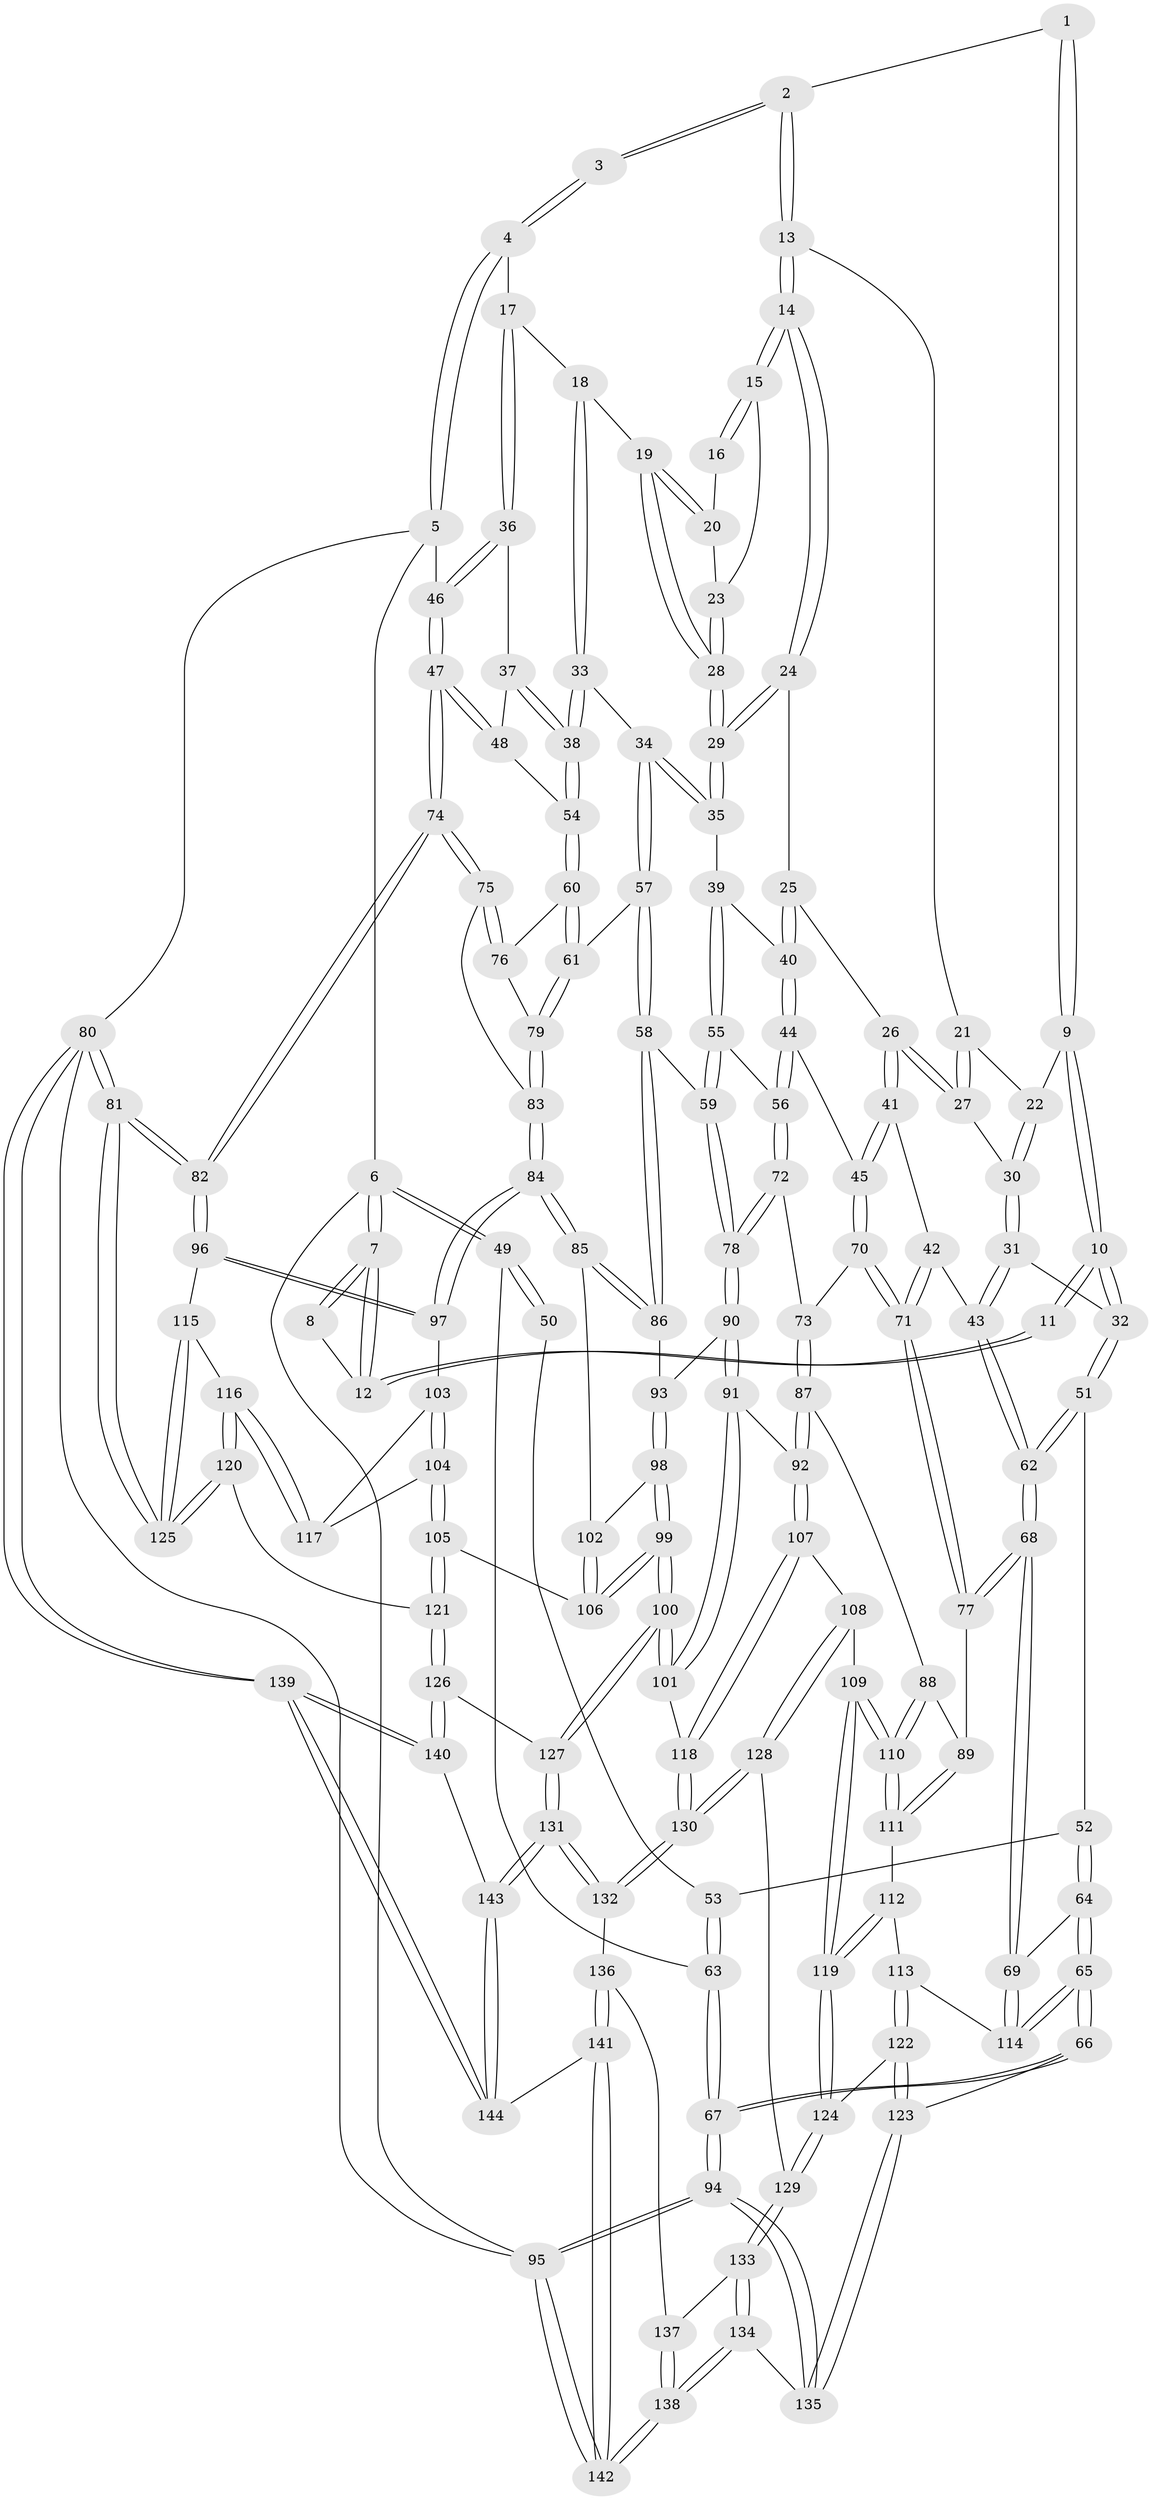 // Generated by graph-tools (version 1.1) at 2025/51/03/09/25 03:51:00]
// undirected, 144 vertices, 357 edges
graph export_dot {
graph [start="1"]
  node [color=gray90,style=filled];
  1 [pos="+0.3816817184936607+0"];
  2 [pos="+0.45227049642325157+0"];
  3 [pos="+0.995730424729037+0"];
  4 [pos="+1+0"];
  5 [pos="+1+0"];
  6 [pos="+0+0"];
  7 [pos="+0+0"];
  8 [pos="+0.2275172672512273+0"];
  9 [pos="+0.23911970397883728+0.09801202671547825"];
  10 [pos="+0.13342407470384746+0.16660319504539786"];
  11 [pos="+0.13106965028012732+0.1658184291876805"];
  12 [pos="+0.12279320020658042+0.14158517062156764"];
  13 [pos="+0.4797517032280192+0"];
  14 [pos="+0.4864833917092857+0"];
  15 [pos="+0.5910344734506092+0.03244657480838493"];
  16 [pos="+0.7734258326632275+0"];
  17 [pos="+0.8115352714841055+0.1430448093346738"];
  18 [pos="+0.8053505297954574+0.14431416008311573"];
  19 [pos="+0.7761340139648871+0.12322090108983975"];
  20 [pos="+0.7406366555998891+0.06387041597012152"];
  21 [pos="+0.34331204716459124+0.11733927195021197"];
  22 [pos="+0.26998500869916925+0.11500183353198072"];
  23 [pos="+0.6446363841661351+0.0805377771684586"];
  24 [pos="+0.4823065851219734+0.10778883658436693"];
  25 [pos="+0.4775293221516467+0.13519947532609772"];
  26 [pos="+0.39769221405685123+0.18846569123267934"];
  27 [pos="+0.3476366446726318+0.17819032206890537"];
  28 [pos="+0.6586905364117327+0.16783247141885513"];
  29 [pos="+0.6549014230012636+0.1912105369686151"];
  30 [pos="+0.3213790920514245+0.19007483789007387"];
  31 [pos="+0.2547549493079436+0.27509222462765903"];
  32 [pos="+0.17785880712176877+0.22200826924158057"];
  33 [pos="+0.7547200412306427+0.24452896184265147"];
  34 [pos="+0.6979180055380655+0.25183376392504525"];
  35 [pos="+0.656503316862312+0.23457492210605063"];
  36 [pos="+0.9039932890568945+0.20090689645972984"];
  37 [pos="+0.9023767600373596+0.2131256960457834"];
  38 [pos="+0.8285633385415091+0.29515742669711764"];
  39 [pos="+0.6263449004503682+0.25007278725363846"];
  40 [pos="+0.5070860316904067+0.202765219740089"];
  41 [pos="+0.3928370247990419+0.3375316276711199"];
  42 [pos="+0.3775950920737319+0.33726865257177735"];
  43 [pos="+0.28708422917205506+0.3342392796868346"];
  44 [pos="+0.4471073644369126+0.34054529653825344"];
  45 [pos="+0.3949314482441184+0.3383685064305351"];
  46 [pos="+1+0"];
  47 [pos="+1+0.36684741043684393"];
  48 [pos="+0.9628981291791359+0.2864918518335012"];
  49 [pos="+0+0.20030633524276026"];
  50 [pos="+0.08015420605501491+0.19020299041353497"];
  51 [pos="+0.10961127698923454+0.36613567740401787"];
  52 [pos="+0.052671957473632014+0.3673049785033461"];
  53 [pos="+0.039975610196740986+0.35768124791705164"];
  54 [pos="+0.8463774498760577+0.3581115141388634"];
  55 [pos="+0.5795317546617298+0.34025301379494044"];
  56 [pos="+0.49988951365036055+0.3721307127069669"];
  57 [pos="+0.7208362716934105+0.4430741840185633"];
  58 [pos="+0.7131977398484228+0.4483645819544146"];
  59 [pos="+0.7102959760963707+0.44785310082896157"];
  60 [pos="+0.8454913813489842+0.37644748502985204"];
  61 [pos="+0.7830351442408743+0.4301143562457531"];
  62 [pos="+0.22606179483148983+0.4373210915865572"];
  63 [pos="+0+0.3562203676608266"];
  64 [pos="+0.053916942804084905+0.39133770278106744"];
  65 [pos="+0+0.6559020175996437"];
  66 [pos="+0+0.6780234457701289"];
  67 [pos="+0+0.7118999704591907"];
  68 [pos="+0.21710209058977237+0.5536910216283139"];
  69 [pos="+0.1921503975717807+0.5656458305380323"];
  70 [pos="+0.3880567248122456+0.4882447335471568"];
  71 [pos="+0.3307989530370514+0.5187376217499137"];
  72 [pos="+0.5155391737131728+0.46153379892684654"];
  73 [pos="+0.45061256836104396+0.505484045936205"];
  74 [pos="+1+0.4672254601156483"];
  75 [pos="+1+0.45522926521451523"];
  76 [pos="+0.9687198408826571+0.43063796449364755"];
  77 [pos="+0.24832297863399172+0.5652242488434597"];
  78 [pos="+0.5557603891302911+0.49301648833807765"];
  79 [pos="+0.852359675946056+0.5226848944468281"];
  80 [pos="+1+1"];
  81 [pos="+1+1"];
  82 [pos="+1+0.5960212798625526"];
  83 [pos="+0.8591750275805037+0.547846020712115"];
  84 [pos="+0.8549964199629931+0.6050196463058305"];
  85 [pos="+0.8217621409839052+0.606785792834588"];
  86 [pos="+0.71283812250505+0.47782235653658345"];
  87 [pos="+0.4449088287158379+0.616674858101495"];
  88 [pos="+0.4189550845666465+0.6224364226105613"];
  89 [pos="+0.25942282002968486+0.5749503624169856"];
  90 [pos="+0.5639445625137568+0.5754090373580781"];
  91 [pos="+0.5302454013360384+0.6353148026616064"];
  92 [pos="+0.5041932629441919+0.638171037423034"];
  93 [pos="+0.6837388304139994+0.578406184369201"];
  94 [pos="+0+1"];
  95 [pos="+0+1"];
  96 [pos="+1+0.6375817822209618"];
  97 [pos="+0.8810371334773109+0.6274763012110447"];
  98 [pos="+0.6957025561332244+0.6106754823383523"];
  99 [pos="+0.6574433941735647+0.7446594874772954"];
  100 [pos="+0.6548699372204002+0.7465163678439305"];
  101 [pos="+0.6369691031050784+0.7426872730652706"];
  102 [pos="+0.8008198208884842+0.6163385537786105"];
  103 [pos="+0.869966942884679+0.6627610988918073"];
  104 [pos="+0.8493500380088723+0.719054695442974"];
  105 [pos="+0.8213599203553154+0.7582308952833848"];
  106 [pos="+0.7485904267712544+0.7366775250286142"];
  107 [pos="+0.4675092294958055+0.7401256874937591"];
  108 [pos="+0.42403999799693415+0.7696561858621633"];
  109 [pos="+0.39011582127395866+0.7567691678772261"];
  110 [pos="+0.38536038104321985+0.7439130481654054"];
  111 [pos="+0.29848238771476177+0.6861553644512741"];
  112 [pos="+0.2816488593833469+0.7345327154549988"];
  113 [pos="+0.23160696368800254+0.7635314880152311"];
  114 [pos="+0.12470444240844804+0.6075318907452855"];
  115 [pos="+1+0.7055911253662112"];
  116 [pos="+0.960202664849283+0.7501327632535134"];
  117 [pos="+0.9285803773756721+0.7386159823463675"];
  118 [pos="+0.5623585072810379+0.7805069937247854"];
  119 [pos="+0.32757109874074275+0.8106776496342829"];
  120 [pos="+0.8882846859295839+0.8722241807227261"];
  121 [pos="+0.8775551643878057+0.8711037002523383"];
  122 [pos="+0.22466784109599044+0.8215296680832677"];
  123 [pos="+0.19304351859297952+0.843247678133544"];
  124 [pos="+0.3184816816223557+0.8287347027418599"];
  125 [pos="+0.9720619361751596+0.9220491555958926"];
  126 [pos="+0.8284444381049543+0.9008017767174548"];
  127 [pos="+0.6756486952343397+0.862313194620635"];
  128 [pos="+0.4502132751452864+0.8252167293428027"];
  129 [pos="+0.3253056448852191+0.8460355343525076"];
  130 [pos="+0.481756836158365+0.8789352603326832"];
  131 [pos="+0.6195833787228847+0.9533487844014494"];
  132 [pos="+0.4814959737321265+0.8843531435158306"];
  133 [pos="+0.33561895303528066+0.8802463907302581"];
  134 [pos="+0.2640705668311012+0.9660088138374869"];
  135 [pos="+0.1916009487015572+0.8663587712724216"];
  136 [pos="+0.45296303804393806+0.9085267296654732"];
  137 [pos="+0.41060684911049083+0.9093906496737033"];
  138 [pos="+0.25915788923394656+1"];
  139 [pos="+0.7952477106218165+1"];
  140 [pos="+0.8152214626917265+0.9382441472679595"];
  141 [pos="+0.44893797856239515+1"];
  142 [pos="+0.228566749626922+1"];
  143 [pos="+0.6287317183843643+1"];
  144 [pos="+0.6201151882332423+1"];
  1 -- 2;
  1 -- 9;
  1 -- 9;
  2 -- 3;
  2 -- 3;
  2 -- 13;
  2 -- 13;
  3 -- 4;
  3 -- 4;
  4 -- 5;
  4 -- 5;
  4 -- 17;
  5 -- 6;
  5 -- 46;
  5 -- 80;
  6 -- 7;
  6 -- 7;
  6 -- 49;
  6 -- 49;
  6 -- 95;
  7 -- 8;
  7 -- 8;
  7 -- 12;
  7 -- 12;
  8 -- 12;
  9 -- 10;
  9 -- 10;
  9 -- 22;
  10 -- 11;
  10 -- 11;
  10 -- 32;
  10 -- 32;
  11 -- 12;
  11 -- 12;
  13 -- 14;
  13 -- 14;
  13 -- 21;
  14 -- 15;
  14 -- 15;
  14 -- 24;
  14 -- 24;
  15 -- 16;
  15 -- 16;
  15 -- 23;
  16 -- 20;
  17 -- 18;
  17 -- 36;
  17 -- 36;
  18 -- 19;
  18 -- 33;
  18 -- 33;
  19 -- 20;
  19 -- 20;
  19 -- 28;
  19 -- 28;
  20 -- 23;
  21 -- 22;
  21 -- 27;
  21 -- 27;
  22 -- 30;
  22 -- 30;
  23 -- 28;
  23 -- 28;
  24 -- 25;
  24 -- 29;
  24 -- 29;
  25 -- 26;
  25 -- 40;
  25 -- 40;
  26 -- 27;
  26 -- 27;
  26 -- 41;
  26 -- 41;
  27 -- 30;
  28 -- 29;
  28 -- 29;
  29 -- 35;
  29 -- 35;
  30 -- 31;
  30 -- 31;
  31 -- 32;
  31 -- 43;
  31 -- 43;
  32 -- 51;
  32 -- 51;
  33 -- 34;
  33 -- 38;
  33 -- 38;
  34 -- 35;
  34 -- 35;
  34 -- 57;
  34 -- 57;
  35 -- 39;
  36 -- 37;
  36 -- 46;
  36 -- 46;
  37 -- 38;
  37 -- 38;
  37 -- 48;
  38 -- 54;
  38 -- 54;
  39 -- 40;
  39 -- 55;
  39 -- 55;
  40 -- 44;
  40 -- 44;
  41 -- 42;
  41 -- 45;
  41 -- 45;
  42 -- 43;
  42 -- 71;
  42 -- 71;
  43 -- 62;
  43 -- 62;
  44 -- 45;
  44 -- 56;
  44 -- 56;
  45 -- 70;
  45 -- 70;
  46 -- 47;
  46 -- 47;
  47 -- 48;
  47 -- 48;
  47 -- 74;
  47 -- 74;
  48 -- 54;
  49 -- 50;
  49 -- 50;
  49 -- 63;
  50 -- 53;
  51 -- 52;
  51 -- 62;
  51 -- 62;
  52 -- 53;
  52 -- 64;
  52 -- 64;
  53 -- 63;
  53 -- 63;
  54 -- 60;
  54 -- 60;
  55 -- 56;
  55 -- 59;
  55 -- 59;
  56 -- 72;
  56 -- 72;
  57 -- 58;
  57 -- 58;
  57 -- 61;
  58 -- 59;
  58 -- 86;
  58 -- 86;
  59 -- 78;
  59 -- 78;
  60 -- 61;
  60 -- 61;
  60 -- 76;
  61 -- 79;
  61 -- 79;
  62 -- 68;
  62 -- 68;
  63 -- 67;
  63 -- 67;
  64 -- 65;
  64 -- 65;
  64 -- 69;
  65 -- 66;
  65 -- 66;
  65 -- 114;
  65 -- 114;
  66 -- 67;
  66 -- 67;
  66 -- 123;
  67 -- 94;
  67 -- 94;
  68 -- 69;
  68 -- 69;
  68 -- 77;
  68 -- 77;
  69 -- 114;
  69 -- 114;
  70 -- 71;
  70 -- 71;
  70 -- 73;
  71 -- 77;
  71 -- 77;
  72 -- 73;
  72 -- 78;
  72 -- 78;
  73 -- 87;
  73 -- 87;
  74 -- 75;
  74 -- 75;
  74 -- 82;
  74 -- 82;
  75 -- 76;
  75 -- 76;
  75 -- 83;
  76 -- 79;
  77 -- 89;
  78 -- 90;
  78 -- 90;
  79 -- 83;
  79 -- 83;
  80 -- 81;
  80 -- 81;
  80 -- 139;
  80 -- 139;
  80 -- 95;
  81 -- 82;
  81 -- 82;
  81 -- 125;
  81 -- 125;
  82 -- 96;
  82 -- 96;
  83 -- 84;
  83 -- 84;
  84 -- 85;
  84 -- 85;
  84 -- 97;
  84 -- 97;
  85 -- 86;
  85 -- 86;
  85 -- 102;
  86 -- 93;
  87 -- 88;
  87 -- 92;
  87 -- 92;
  88 -- 89;
  88 -- 110;
  88 -- 110;
  89 -- 111;
  89 -- 111;
  90 -- 91;
  90 -- 91;
  90 -- 93;
  91 -- 92;
  91 -- 101;
  91 -- 101;
  92 -- 107;
  92 -- 107;
  93 -- 98;
  93 -- 98;
  94 -- 95;
  94 -- 95;
  94 -- 135;
  94 -- 135;
  95 -- 142;
  95 -- 142;
  96 -- 97;
  96 -- 97;
  96 -- 115;
  97 -- 103;
  98 -- 99;
  98 -- 99;
  98 -- 102;
  99 -- 100;
  99 -- 100;
  99 -- 106;
  99 -- 106;
  100 -- 101;
  100 -- 101;
  100 -- 127;
  100 -- 127;
  101 -- 118;
  102 -- 106;
  102 -- 106;
  103 -- 104;
  103 -- 104;
  103 -- 117;
  104 -- 105;
  104 -- 105;
  104 -- 117;
  105 -- 106;
  105 -- 121;
  105 -- 121;
  107 -- 108;
  107 -- 118;
  107 -- 118;
  108 -- 109;
  108 -- 128;
  108 -- 128;
  109 -- 110;
  109 -- 110;
  109 -- 119;
  109 -- 119;
  110 -- 111;
  110 -- 111;
  111 -- 112;
  112 -- 113;
  112 -- 119;
  112 -- 119;
  113 -- 114;
  113 -- 122;
  113 -- 122;
  115 -- 116;
  115 -- 125;
  115 -- 125;
  116 -- 117;
  116 -- 117;
  116 -- 120;
  116 -- 120;
  118 -- 130;
  118 -- 130;
  119 -- 124;
  119 -- 124;
  120 -- 121;
  120 -- 125;
  120 -- 125;
  121 -- 126;
  121 -- 126;
  122 -- 123;
  122 -- 123;
  122 -- 124;
  123 -- 135;
  123 -- 135;
  124 -- 129;
  124 -- 129;
  126 -- 127;
  126 -- 140;
  126 -- 140;
  127 -- 131;
  127 -- 131;
  128 -- 129;
  128 -- 130;
  128 -- 130;
  129 -- 133;
  129 -- 133;
  130 -- 132;
  130 -- 132;
  131 -- 132;
  131 -- 132;
  131 -- 143;
  131 -- 143;
  132 -- 136;
  133 -- 134;
  133 -- 134;
  133 -- 137;
  134 -- 135;
  134 -- 138;
  134 -- 138;
  136 -- 137;
  136 -- 141;
  136 -- 141;
  137 -- 138;
  137 -- 138;
  138 -- 142;
  138 -- 142;
  139 -- 140;
  139 -- 140;
  139 -- 144;
  139 -- 144;
  140 -- 143;
  141 -- 142;
  141 -- 142;
  141 -- 144;
  143 -- 144;
  143 -- 144;
}
